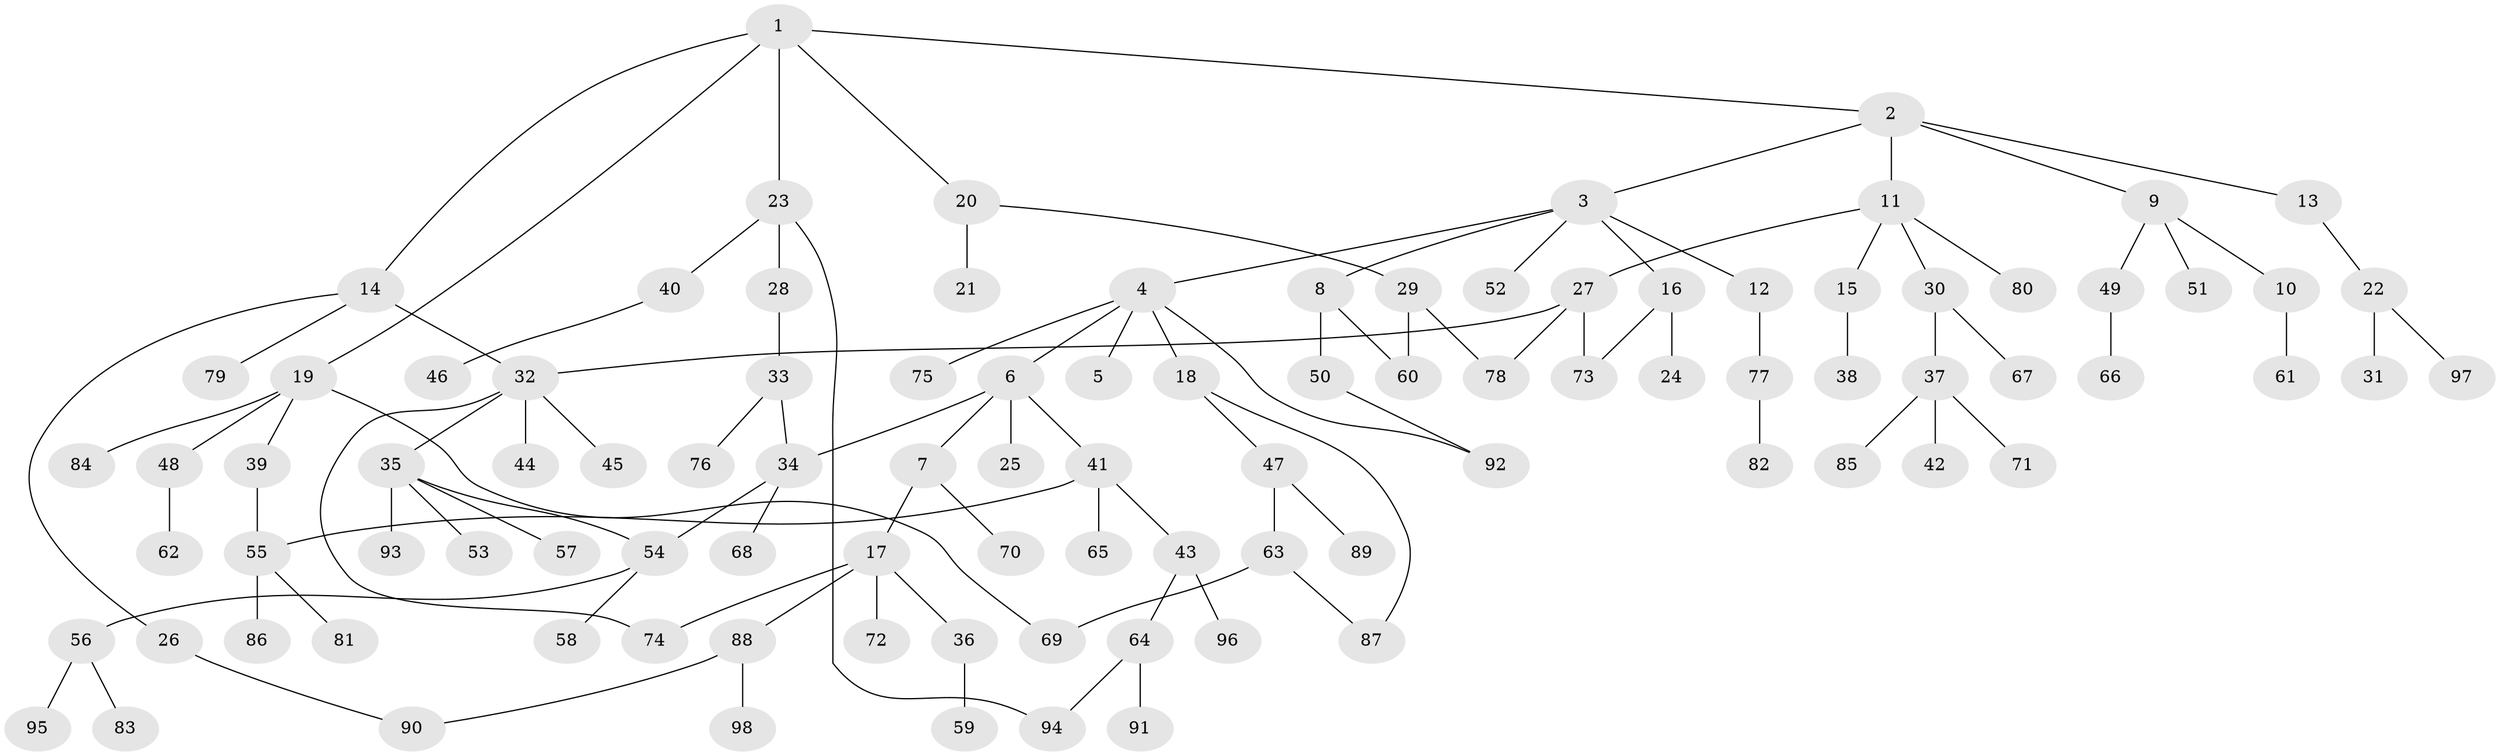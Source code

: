 // coarse degree distribution, {7: 0.015151515151515152, 9: 0.015151515151515152, 6: 0.06060606060606061, 1: 0.5, 3: 0.09090909090909091, 4: 0.10606060606060606, 5: 0.045454545454545456, 2: 0.16666666666666666}
// Generated by graph-tools (version 1.1) at 2025/41/03/06/25 10:41:30]
// undirected, 98 vertices, 110 edges
graph export_dot {
graph [start="1"]
  node [color=gray90,style=filled];
  1;
  2;
  3;
  4;
  5;
  6;
  7;
  8;
  9;
  10;
  11;
  12;
  13;
  14;
  15;
  16;
  17;
  18;
  19;
  20;
  21;
  22;
  23;
  24;
  25;
  26;
  27;
  28;
  29;
  30;
  31;
  32;
  33;
  34;
  35;
  36;
  37;
  38;
  39;
  40;
  41;
  42;
  43;
  44;
  45;
  46;
  47;
  48;
  49;
  50;
  51;
  52;
  53;
  54;
  55;
  56;
  57;
  58;
  59;
  60;
  61;
  62;
  63;
  64;
  65;
  66;
  67;
  68;
  69;
  70;
  71;
  72;
  73;
  74;
  75;
  76;
  77;
  78;
  79;
  80;
  81;
  82;
  83;
  84;
  85;
  86;
  87;
  88;
  89;
  90;
  91;
  92;
  93;
  94;
  95;
  96;
  97;
  98;
  1 -- 2;
  1 -- 14;
  1 -- 19;
  1 -- 20;
  1 -- 23;
  2 -- 3;
  2 -- 9;
  2 -- 11;
  2 -- 13;
  3 -- 4;
  3 -- 8;
  3 -- 12;
  3 -- 16;
  3 -- 52;
  4 -- 5;
  4 -- 6;
  4 -- 18;
  4 -- 75;
  4 -- 92;
  6 -- 7;
  6 -- 25;
  6 -- 34;
  6 -- 41;
  7 -- 17;
  7 -- 70;
  8 -- 50;
  8 -- 60;
  9 -- 10;
  9 -- 49;
  9 -- 51;
  10 -- 61;
  11 -- 15;
  11 -- 27;
  11 -- 30;
  11 -- 80;
  12 -- 77;
  13 -- 22;
  14 -- 26;
  14 -- 79;
  14 -- 32;
  15 -- 38;
  16 -- 24;
  16 -- 73;
  17 -- 36;
  17 -- 72;
  17 -- 74;
  17 -- 88;
  18 -- 47;
  18 -- 87;
  19 -- 39;
  19 -- 48;
  19 -- 84;
  19 -- 69;
  20 -- 21;
  20 -- 29;
  22 -- 31;
  22 -- 97;
  23 -- 28;
  23 -- 40;
  23 -- 94;
  26 -- 90;
  27 -- 32;
  27 -- 73;
  27 -- 78;
  28 -- 33;
  29 -- 78;
  29 -- 60;
  30 -- 37;
  30 -- 67;
  32 -- 35;
  32 -- 44;
  32 -- 45;
  32 -- 74;
  33 -- 76;
  33 -- 34;
  34 -- 68;
  34 -- 54;
  35 -- 53;
  35 -- 54;
  35 -- 57;
  35 -- 93;
  36 -- 59;
  37 -- 42;
  37 -- 71;
  37 -- 85;
  39 -- 55;
  40 -- 46;
  41 -- 43;
  41 -- 65;
  41 -- 55;
  43 -- 64;
  43 -- 96;
  47 -- 63;
  47 -- 89;
  48 -- 62;
  49 -- 66;
  50 -- 92;
  54 -- 56;
  54 -- 58;
  55 -- 81;
  55 -- 86;
  56 -- 83;
  56 -- 95;
  63 -- 69;
  63 -- 87;
  64 -- 91;
  64 -- 94;
  77 -- 82;
  88 -- 90;
  88 -- 98;
}
